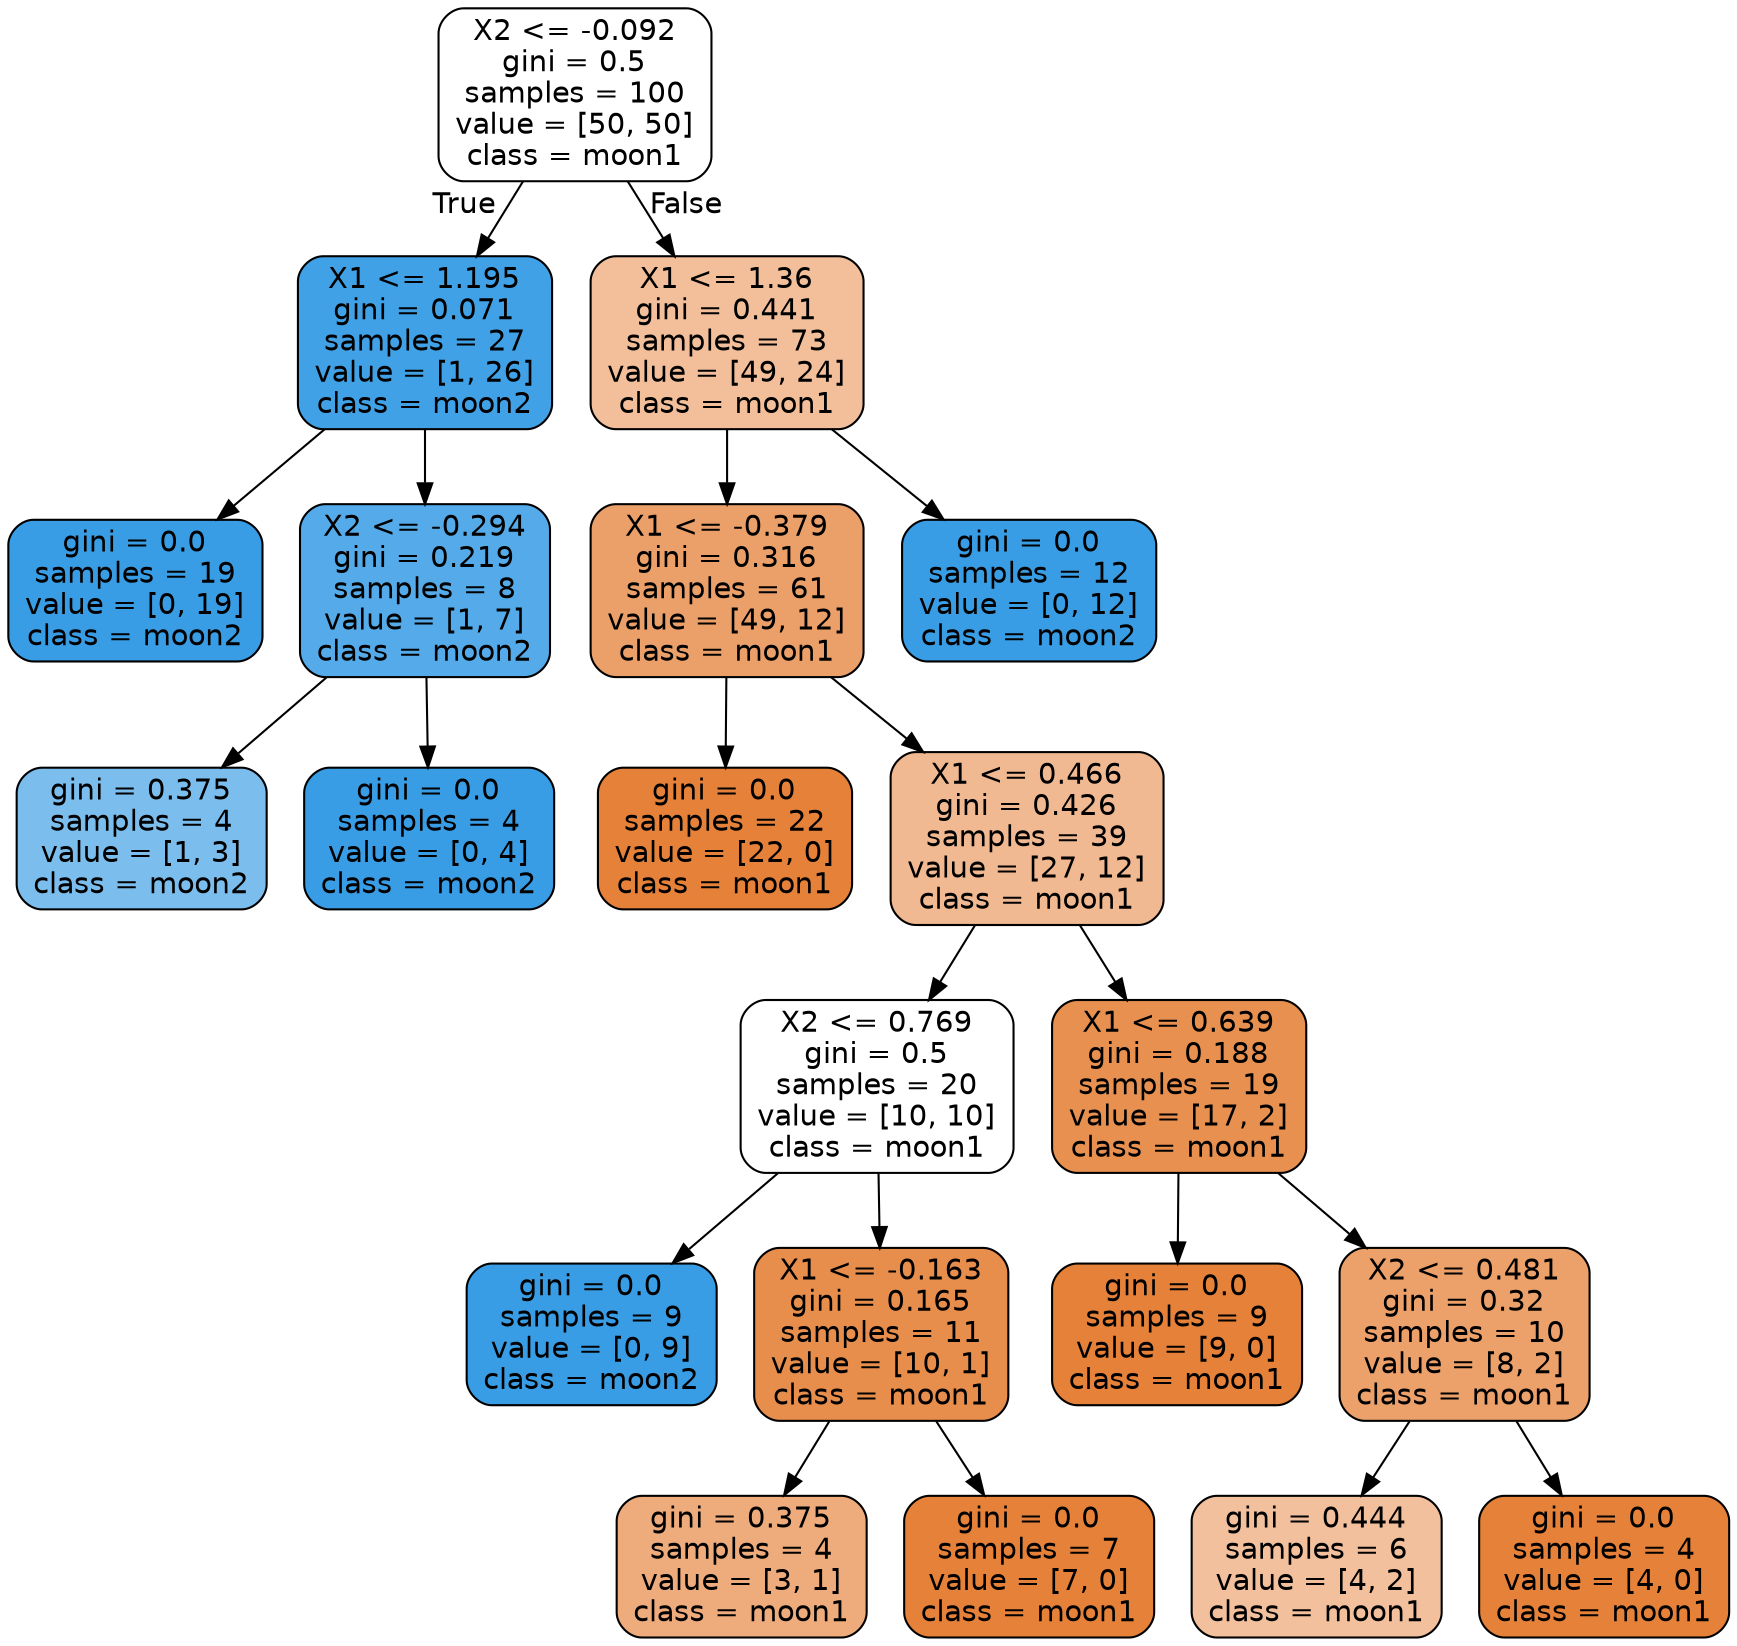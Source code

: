 digraph Tree {
node [shape=box, style="filled, rounded", color="black", fontname=helvetica] ;
edge [fontname=helvetica] ;
0 [label="X2 <= -0.092\ngini = 0.5\nsamples = 100\nvalue = [50, 50]\nclass = moon1", fillcolor="#ffffff"] ;
1 [label="X1 <= 1.195\ngini = 0.071\nsamples = 27\nvalue = [1, 26]\nclass = moon2", fillcolor="#41a1e6"] ;
0 -> 1 [labeldistance=2.5, labelangle=45, headlabel="True"] ;
2 [label="gini = 0.0\nsamples = 19\nvalue = [0, 19]\nclass = moon2", fillcolor="#399de5"] ;
1 -> 2 ;
3 [label="X2 <= -0.294\ngini = 0.219\nsamples = 8\nvalue = [1, 7]\nclass = moon2", fillcolor="#55abe9"] ;
1 -> 3 ;
4 [label="gini = 0.375\nsamples = 4\nvalue = [1, 3]\nclass = moon2", fillcolor="#7bbeee"] ;
3 -> 4 ;
5 [label="gini = 0.0\nsamples = 4\nvalue = [0, 4]\nclass = moon2", fillcolor="#399de5"] ;
3 -> 5 ;
6 [label="X1 <= 1.36\ngini = 0.441\nsamples = 73\nvalue = [49, 24]\nclass = moon1", fillcolor="#f2bf9a"] ;
0 -> 6 [labeldistance=2.5, labelangle=-45, headlabel="False"] ;
7 [label="X1 <= -0.379\ngini = 0.316\nsamples = 61\nvalue = [49, 12]\nclass = moon1", fillcolor="#eba069"] ;
6 -> 7 ;
8 [label="gini = 0.0\nsamples = 22\nvalue = [22, 0]\nclass = moon1", fillcolor="#e58139"] ;
7 -> 8 ;
9 [label="X1 <= 0.466\ngini = 0.426\nsamples = 39\nvalue = [27, 12]\nclass = moon1", fillcolor="#f1b991"] ;
7 -> 9 ;
10 [label="X2 <= 0.769\ngini = 0.5\nsamples = 20\nvalue = [10, 10]\nclass = moon1", fillcolor="#ffffff"] ;
9 -> 10 ;
11 [label="gini = 0.0\nsamples = 9\nvalue = [0, 9]\nclass = moon2", fillcolor="#399de5"] ;
10 -> 11 ;
12 [label="X1 <= -0.163\ngini = 0.165\nsamples = 11\nvalue = [10, 1]\nclass = moon1", fillcolor="#e88e4d"] ;
10 -> 12 ;
13 [label="gini = 0.375\nsamples = 4\nvalue = [3, 1]\nclass = moon1", fillcolor="#eeab7b"] ;
12 -> 13 ;
14 [label="gini = 0.0\nsamples = 7\nvalue = [7, 0]\nclass = moon1", fillcolor="#e58139"] ;
12 -> 14 ;
15 [label="X1 <= 0.639\ngini = 0.188\nsamples = 19\nvalue = [17, 2]\nclass = moon1", fillcolor="#e89050"] ;
9 -> 15 ;
16 [label="gini = 0.0\nsamples = 9\nvalue = [9, 0]\nclass = moon1", fillcolor="#e58139"] ;
15 -> 16 ;
17 [label="X2 <= 0.481\ngini = 0.32\nsamples = 10\nvalue = [8, 2]\nclass = moon1", fillcolor="#eca06a"] ;
15 -> 17 ;
18 [label="gini = 0.444\nsamples = 6\nvalue = [4, 2]\nclass = moon1", fillcolor="#f2c09c"] ;
17 -> 18 ;
19 [label="gini = 0.0\nsamples = 4\nvalue = [4, 0]\nclass = moon1", fillcolor="#e58139"] ;
17 -> 19 ;
20 [label="gini = 0.0\nsamples = 12\nvalue = [0, 12]\nclass = moon2", fillcolor="#399de5"] ;
6 -> 20 ;
}